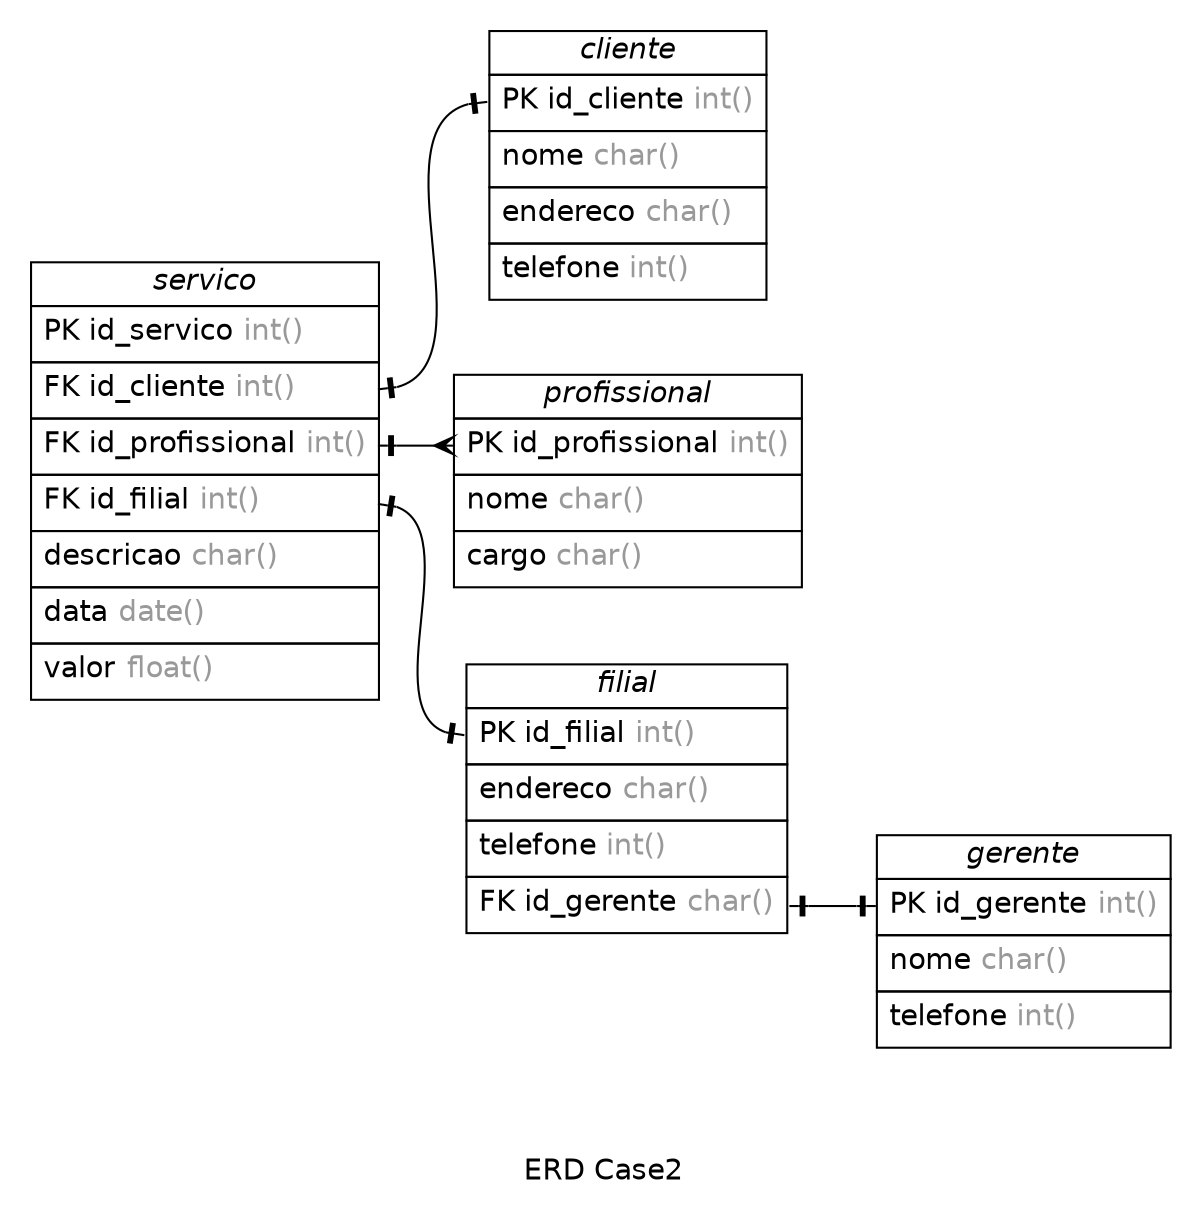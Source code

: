 /* created with ERDot < https://github.com/ehne/ERDot > */
digraph G {
    graph [
        nodesep=0.5;
        rankdir="LR";
        concentrate=true;
        splines="spline";
        fontname="Helvetica";
        pad="0.2,0.2",
        label="\n\n\n ERD Case2",
        
    ];
    
    node [shape=plain, fontname="Helvetica"];
    edge [
        dir=both,
        fontsize=12,
        arrowsize=0.9,
        penwidth=1.0,
        labelangle=32,
        labeldistance=1.8,
        fontname="Helvetica"
    ];
    
    "servico" [ label=<
        <table border="0" cellborder="1" cellspacing="0" >
        <tr><td><i>servico</i></td></tr>
        <tr><td port="id_servico" align="left" cellpadding="5">PK id_servico <font color="grey60">int()</font></td></tr>
        <tr><td port="id_cliente" align="left" cellpadding="5">FK id_cliente <font color="grey60">int()</font></td></tr>
        <tr><td port="id_profissional" align="left" cellpadding="5">FK id_profissional <font color="grey60">int()</font></td></tr>
        <tr><td port="id_filial" align="left" cellpadding="5">FK id_filial <font color="grey60">int()</font></td></tr>
        <tr><td port="descricao" align="left" cellpadding="5">descricao <font color="grey60">char()</font></td></tr>
        <tr><td port="data" align="left" cellpadding="5">data <font color="grey60">date()</font></td></tr>
        <tr><td port="valor" align="left" cellpadding="5">valor <font color="grey60">float()</font></td></tr>
    </table>>];
    "cliente" [ label=<
        <table border="0" cellborder="1" cellspacing="0" >
        <tr><td><i>cliente</i></td></tr>
        <tr><td port="id_cliente" align="left" cellpadding="5">PK id_cliente <font color="grey60">int()</font></td></tr>
        <tr><td port="nome" align="left" cellpadding="5">nome <font color="grey60">char()</font></td></tr>
        <tr><td port="endereco" align="left" cellpadding="5">endereco <font color="grey60">char()</font></td></tr>
        <tr><td port="telefone" align="left" cellpadding="5">telefone <font color="grey60">int()</font></td></tr>
    </table>>];
    "profissional" [ label=<
        <table border="0" cellborder="1" cellspacing="0" >
        <tr><td><i>profissional</i></td></tr>
        <tr><td port="id_profissional" align="left" cellpadding="5">PK id_profissional <font color="grey60">int()</font></td></tr>
        <tr><td port="nome" align="left" cellpadding="5">nome <font color="grey60">char()</font></td></tr>
        <tr><td port="cargo" align="left" cellpadding="5">cargo <font color="grey60">char()</font></td></tr>
    </table>>];
    "filial" [ label=<
        <table border="0" cellborder="1" cellspacing="0" >
        <tr><td><i>filial</i></td></tr>
        <tr><td port="id_filial" align="left" cellpadding="5">PK id_filial <font color="grey60">int()</font></td></tr>
        <tr><td port="endereco" align="left" cellpadding="5">endereco <font color="grey60">char()</font></td></tr>
        <tr><td port="telefone" align="left" cellpadding="5">telefone <font color="grey60">int()</font></td></tr>
        <tr><td port="id_gerente" align="left" cellpadding="5">FK id_gerente <font color="grey60">char()</font></td></tr>
    </table>>];
    "gerente" [ label=<
        <table border="0" cellborder="1" cellspacing="0" >
        <tr><td><i>gerente</i></td></tr>
        <tr><td port="id_gerente" align="left" cellpadding="5">PK id_gerente <font color="grey60">int()</font></td></tr>
        <tr><td port="nome" align="left" cellpadding="5">nome <font color="grey60">char()</font></td></tr>
        <tr><td port="telefone" align="left" cellpadding="5">telefone <font color="grey60">int()</font></td></tr>
    </table>>];

    
    "servico":"id_cliente"->"cliente":"id_cliente" [
        arrowhead=noneotee,

        arrowtail=noneotee,
    ];

    
    "servico":"id_profissional"->"profissional":"id_profissional" [
        arrowhead=ocrow,

        arrowtail=noneotee,
    ];

    
    "servico":"id_filial"->"filial":"id_filial" [
        arrowhead=noneotee,

        arrowtail=noneotee,
    ];

    
    "filial":"id_gerente"->"gerente":"id_gerente" [
        arrowhead=noneotee,

        arrowtail=noneotee,
    ];



    

}
